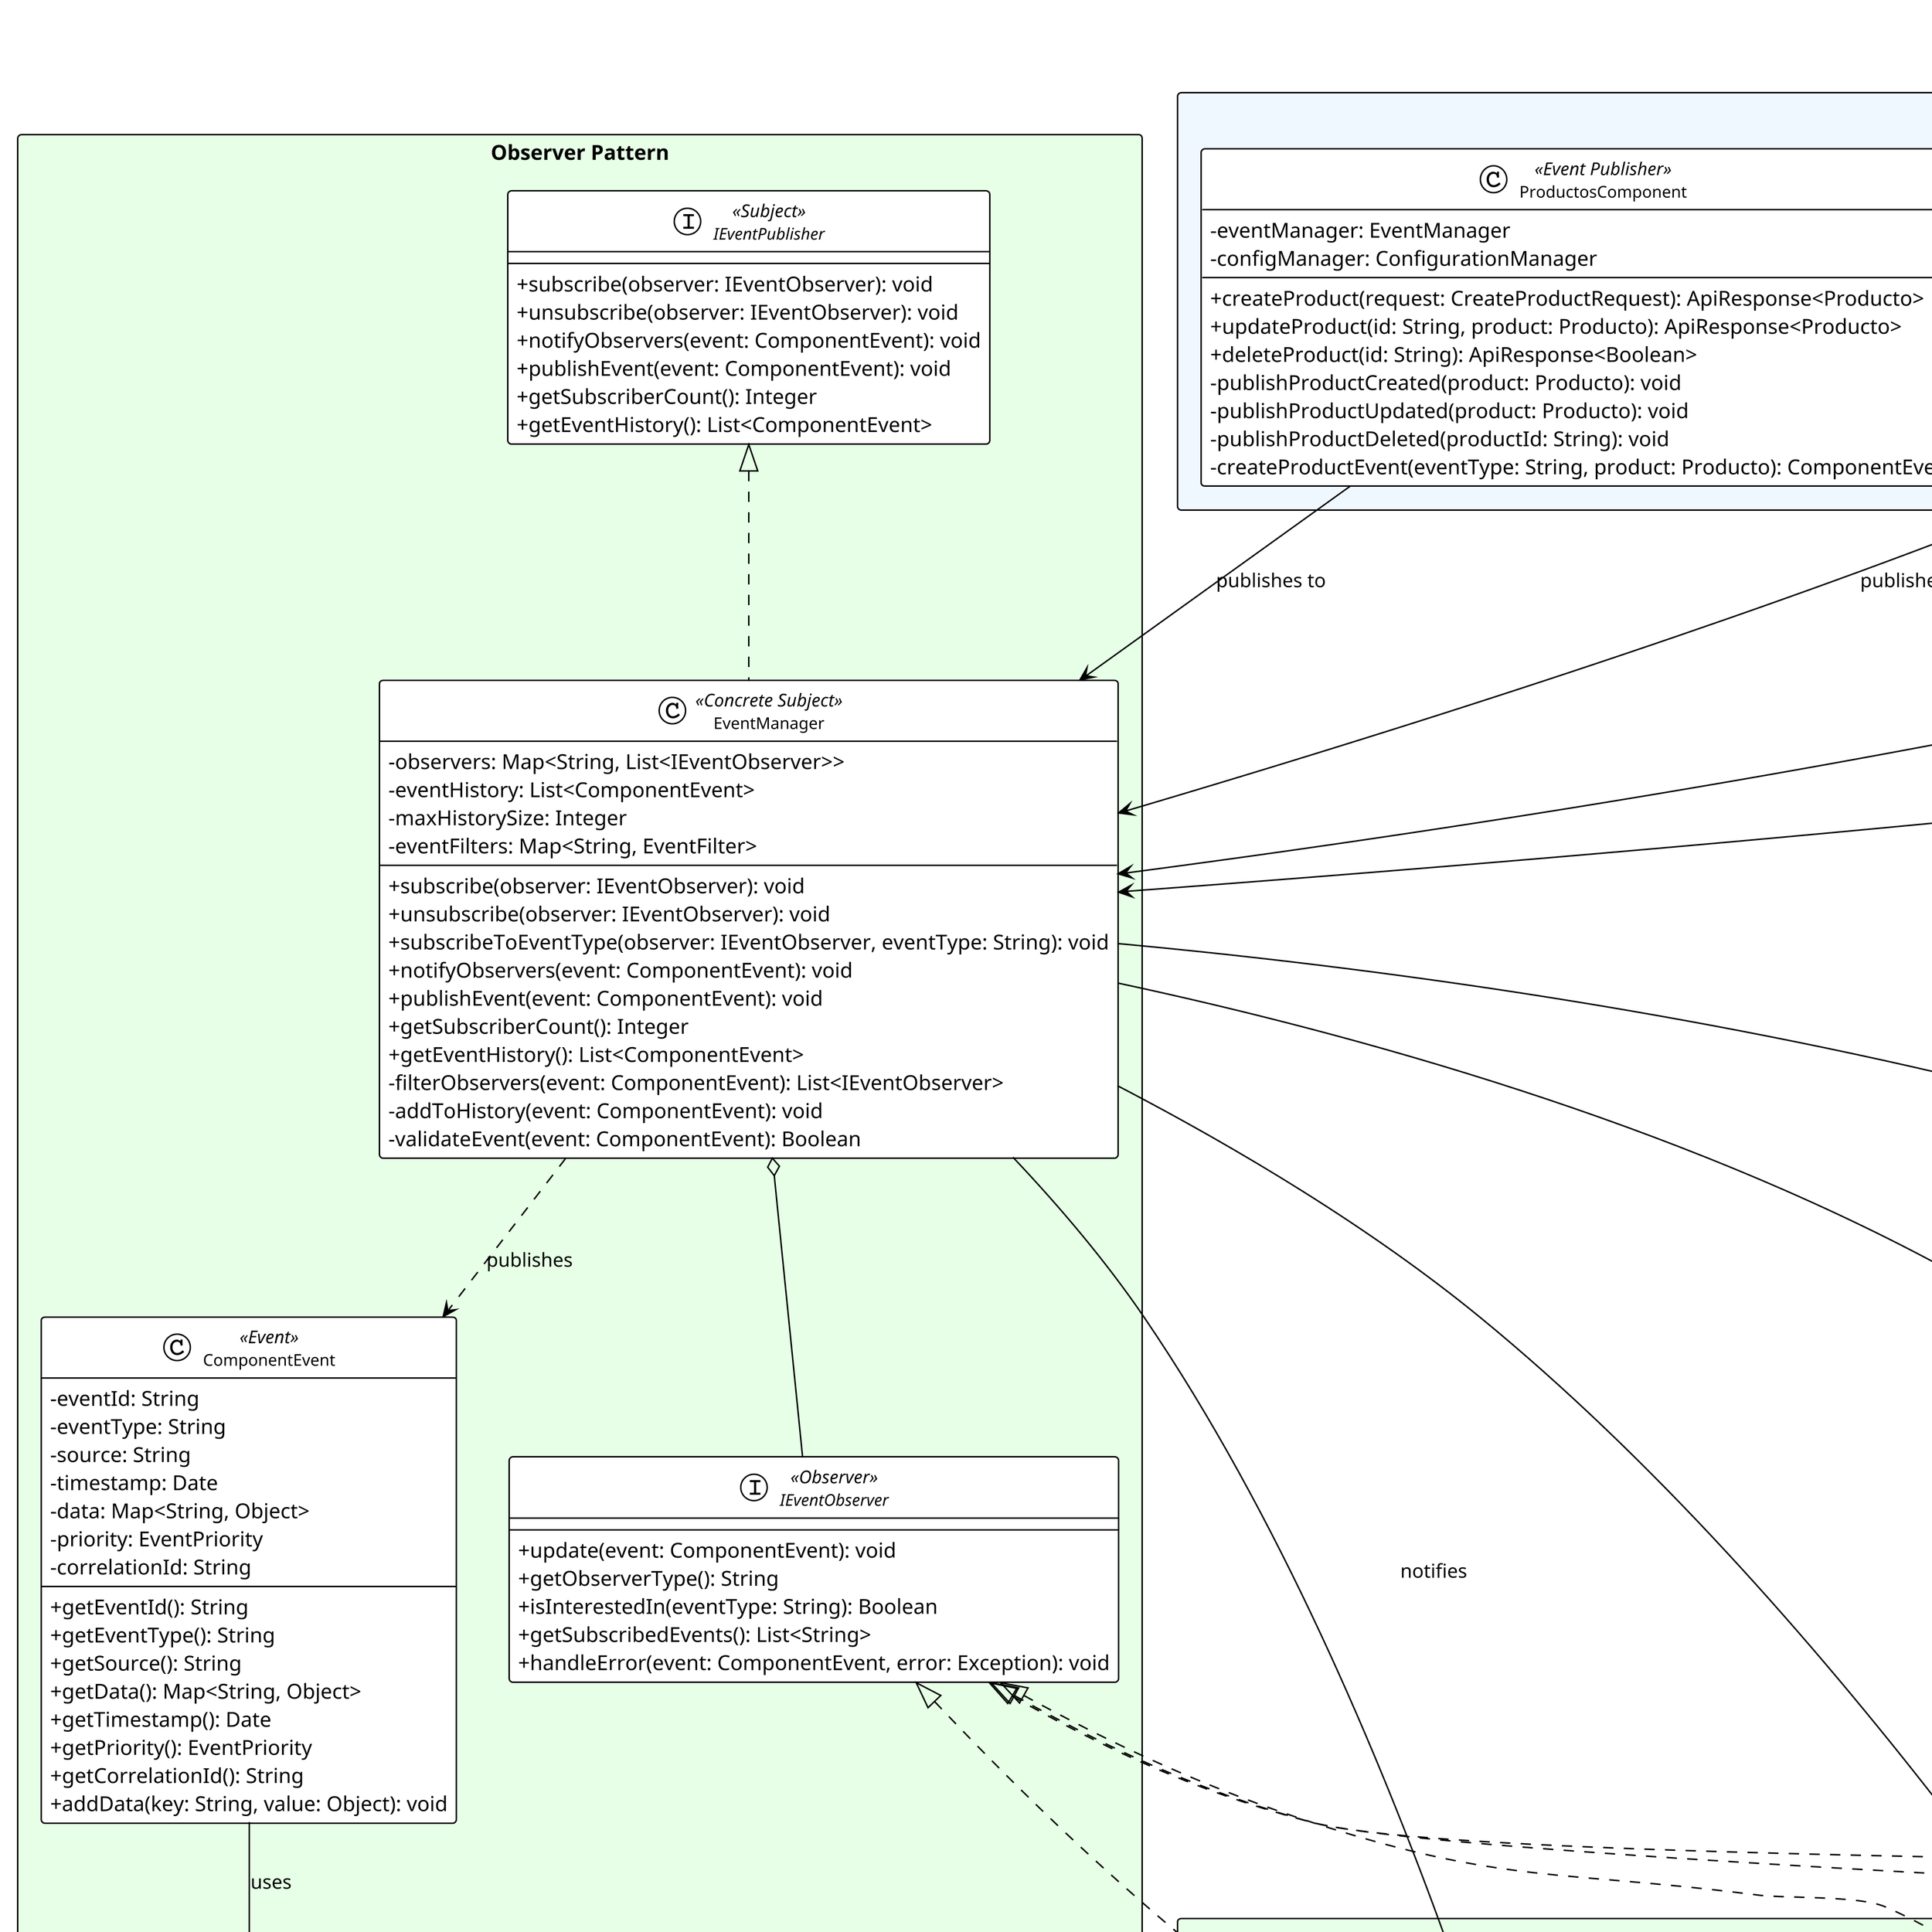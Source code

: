 @startuml Observer_Pattern_Detail

!theme plain
skinparam dpi 300
skinparam classAttributeIconSize 0
skinparam classFontSize 11
skinparam packageStyle rectangle

title Observer Pattern - PoliMarket Event System

' Definición de colores
!define OBSERVER_PATTERN #E6FFE6
!define SUBJECT_CLASS #FFE6E6
!define INTEGRATION #F0F8FF

' ========== OBSERVER PATTERN ==========
package "Observer Pattern" OBSERVER_PATTERN {
    interface IEventPublisher <<Subject>> {
        + subscribe(observer: IEventObserver): void
        + unsubscribe(observer: IEventObserver): void
        + notifyObservers(event: ComponentEvent): void
        + publishEvent(event: ComponentEvent): void
        + getSubscriberCount(): Integer
        + getEventHistory(): List<ComponentEvent>
    }
    
    interface IEventObserver <<Observer>> {
        + update(event: ComponentEvent): void
        + getObserverType(): String
        + isInterestedIn(eventType: String): Boolean
        + getSubscribedEvents(): List<String>
        + handleError(event: ComponentEvent, error: Exception): void
    }
    
    class EventManager <<Concrete Subject>> {
        - observers: Map<String, List<IEventObserver>>
        - eventHistory: List<ComponentEvent>
        - maxHistorySize: Integer
        - eventFilters: Map<String, EventFilter>
        + subscribe(observer: IEventObserver): void
        + unsubscribe(observer: IEventObserver): void
        + subscribeToEventType(observer: IEventObserver, eventType: String): void
        + notifyObservers(event: ComponentEvent): void
        + publishEvent(event: ComponentEvent): void
        + getSubscriberCount(): Integer
        + getEventHistory(): List<ComponentEvent>
        - filterObservers(event: ComponentEvent): List<IEventObserver>
        - addToHistory(event: ComponentEvent): void
        - validateEvent(event: ComponentEvent): Boolean
    }
    
    class ComponentEvent <<Event>> {
        - eventId: String
        - eventType: String
        - source: String
        - timestamp: Date
        - data: Map<String, Object>
        - priority: EventPriority
        - correlationId: String
        + getEventId(): String
        + getEventType(): String
        + getSource(): String
        + getData(): Map<String, Object>
        + getTimestamp(): Date
        + getPriority(): EventPriority
        + getCorrelationId(): String
        + addData(key: String, value: Object): void
    }
    
    enum EventPriority {
        LOW
        NORMAL
        HIGH
        CRITICAL
    }
}

' ========== CONCRETE OBSERVERS ==========
package "Concrete Observers" OBSERVER_PATTERN {
    class InventoryObserver <<Concrete Observer>> {
        - inventoryComponent: IInventarioComponent
        - stockThresholds: Map<String, Integer>
        - alertService: IAlertService
        + update(event: ComponentEvent): void
        + getObserverType(): String
        + isInterestedIn(eventType: String): Boolean
        + getSubscribedEvents(): List<String>
        + handleError(event: ComponentEvent, error: Exception): void
        - handleProductSold(event: ComponentEvent): void
        - handleStockUpdate(event: ComponentEvent): void
        - handleProductCreated(event: ComponentEvent): void
        - checkStockLevels(productId: String): void
        - generateStockAlert(productId: String, currentStock: Integer): void
    }
    
    class NotificationObserver <<Concrete Observer>> {
        - notificationService: INotificacionesComponent
        - emailService: IEmailService
        - smsService: ISMSService
        - notificationTemplates: Map<String, NotificationTemplate>
        + update(event: ComponentEvent): void
        + getObserverType(): String
        + isInterestedIn(eventType: String): Boolean
        + getSubscribedEvents(): List<String>
        + handleError(event: ComponentEvent, error: Exception): void
        - handleSaleCompleted(event: ComponentEvent): void
        - handleStockAlert(event: ComponentEvent): void
        - handleUserRegistration(event: ComponentEvent): void
        - sendNotification(recipient: String, template: NotificationTemplate, data: Map<String, Object>): void
    }
    
    class AuditObserver <<Concrete Observer>> {
        - auditService: IAuditService
        - auditRepository: IAuditRepository
        - securityService: ISecurityService
        + update(event: ComponentEvent): void
        + getObserverType(): String
        + isInterestedIn(eventType: String): Boolean
        + getSubscribedEvents(): List<String>
        + handleError(event: ComponentEvent, error: Exception): void
        - handleSecurityEvent(event: ComponentEvent): void
        - handleDataModification(event: ComponentEvent): void
        - handleUserAction(event: ComponentEvent): void
        - createAuditRecord(event: ComponentEvent): AuditRecord
        - checkSecurityViolation(event: ComponentEvent): Boolean
    }
    
    class ReportingObserver <<Concrete Observer>> {
        - reportingService: IReportingService
        - analyticsService: IAnalyticsService
        - dataWarehouse: IDataWarehouse
        + update(event: ComponentEvent): void
        + getObserverType(): String
        + isInterestedIn(eventType: String): Boolean
        + getSubscribedEvents(): List<String>
        + handleError(event: ComponentEvent, error: Exception): void
        - handleSalesEvent(event: ComponentEvent): void
        - handleInventoryEvent(event: ComponentEvent): void
        - updateAnalytics(event: ComponentEvent): void
        - generateRealTimeReport(eventType: String): void
    }
}

' ========== INTEGRATION WITH EXISTING SYSTEM ==========
package "System Integration" INTEGRATION {
    class ProductosComponent <<Event Publisher>> {
        - eventManager: EventManager
        - configManager: ConfigurationManager
        + createProduct(request: CreateProductRequest): ApiResponse<Producto>
        + updateProduct(id: String, product: Producto): ApiResponse<Producto>
        + deleteProduct(id: String): ApiResponse<Boolean>
        - publishProductCreated(product: Producto): void
        - publishProductUpdated(product: Producto): void
        - publishProductDeleted(productId: String): void
        - createProductEvent(eventType: String, product: Producto): ComponentEvent
    }
    
    class VentasComponent <<Event Publisher>> {
        - eventManager: EventManager
        - configManager: ConfigurationManager
        + processSale(request: CreateSaleRequest): ApiResponse<SaleProcessingResponse>
        + cancelSale(saleId: String): ApiResponse<Boolean>
        - publishSaleProcessed(sale: Venta): void
        - publishSaleCancelled(saleId: String): void
        - publishPaymentReceived(payment: Payment): void
        - createSaleEvent(eventType: String, sale: Venta): ComponentEvent
    }
    
    class InventarioComponent <<Event Publisher & Observer>> {
        - eventManager: EventManager
        - inventoryObserver: InventoryObserver
        + updateStock(request: StockUpdateRequest): ApiResponse<StockUpdateResponse>
        + checkAvailability(request: AvailabilityCheckRequest): ApiResponse<AvailabilityResponse>
        - publishStockUpdated(productId: String, newStock: Integer): void
        - publishStockAlert(productId: String, currentStock: Integer): void
        - handleSaleEvent(event: ComponentEvent): void
        - createStockEvent(eventType: String, productId: String, stock: Integer): ComponentEvent
    }
    
    class IntegracionComponent <<Event Hub>> {
        - eventManager: EventManager
        - allObservers: List<IEventObserver>
        + initializeEventSystem(): void
        + registerObserver(observer: IEventObserver): void
        + publishSystemEvent(event: ComponentEvent): void
        + getSystemHealth(): SystemHealthStatus
        - setupEventSubscriptions(): void
        - monitorEventFlow(): void
    }
}

' ========== RELATIONSHIPS ==========

' Observer Pattern Relationships
IEventPublisher <|.. EventManager
IEventObserver <|.. InventoryObserver
IEventObserver <|.. NotificationObserver
IEventObserver <|.. AuditObserver
IEventObserver <|.. ReportingObserver

' Event Management
EventManager o-- IEventObserver
EventManager ..> ComponentEvent : publishes
ComponentEvent --> EventPriority : uses

' System Integration - Publishers
ProductosComponent --> EventManager : publishes to
VentasComponent --> EventManager : publishes to
InventarioComponent --> EventManager : publishes to
IntegracionComponent --> EventManager : manages

' System Integration - Observers
InventoryObserver --> IInventarioComponent : updates
NotificationObserver --> INotificacionesComponent : notifies
AuditObserver --> IAuditService : logs
ReportingObserver --> IReportingService : reports

' Event Flow
EventManager --> InventoryObserver : notifies
EventManager --> NotificationObserver : notifies
EventManager --> AuditObserver : notifies
EventManager --> ReportingObserver : notifies

' ========== PATTERN BENEFITS ==========
note as PatternBenefits
    **Observer Pattern Benefits**
    
    ✅ **Loose Coupling**: Publishers don't know about specific observers
    ✅ **Dynamic Relationships**: Observers can be added/removed at runtime
    ✅ **Broadcast Communication**: One event notifies multiple observers
    ✅ **Extensibility**: New observers without modifying publishers
    ✅ **Event History**: Complete audit trail of system events
    ✅ **Filtered Subscriptions**: Observers only receive relevant events
    
    **Business Value**:
    • Real-time inventory monitoring
    • Automated customer notifications
    • Comprehensive audit logging
    • Business intelligence and reporting
    • System health monitoring
end note

' ========== USAGE EXAMPLE ==========
note as UsageExample
    **Usage Example**:
    
    ```csharp
    // Publisher (VentasComponent)
    var saleEvent = new ComponentEvent {
        eventType = "SaleCompleted",
        source = "VentasComponent",
        data = new Dictionary<string, object> {
            ["saleId"] = sale.Id,
            ["customerId"] = sale.CustomerId,
            ["total"] = sale.Total
        }
    };
    eventManager.publishEvent(saleEvent);
    
    // Observers automatically receive and process the event
    // - InventoryObserver updates stock
    // - NotificationObserver sends receipt
    // - AuditObserver logs transaction
    // - ReportingObserver updates analytics
    ```
end note

PatternBenefits -[hidden]- UsageExample

@enduml
